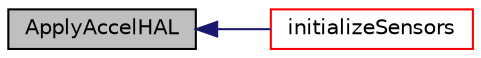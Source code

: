 digraph "ApplyAccelHAL"
{
  edge [fontname="Helvetica",fontsize="10",labelfontname="Helvetica",labelfontsize="10"];
  node [fontname="Helvetica",fontsize="10",shape=record];
  rankdir="LR";
  Node1 [label="ApplyAccelHAL",height=0.2,width=0.4,color="black", fillcolor="grey75", style="filled", fontcolor="black"];
  Node1 -> Node2 [dir="back",color="midnightblue",fontsize="10",style="solid",fontname="Helvetica"];
  Node2 [label="initializeSensors",height=0.2,width=0.4,color="red", fillcolor="white", style="filled",URL="$sensor__fusion_8c.html#ae748e1330b5a94783c6d4ea2ad9e4f28"];
}

